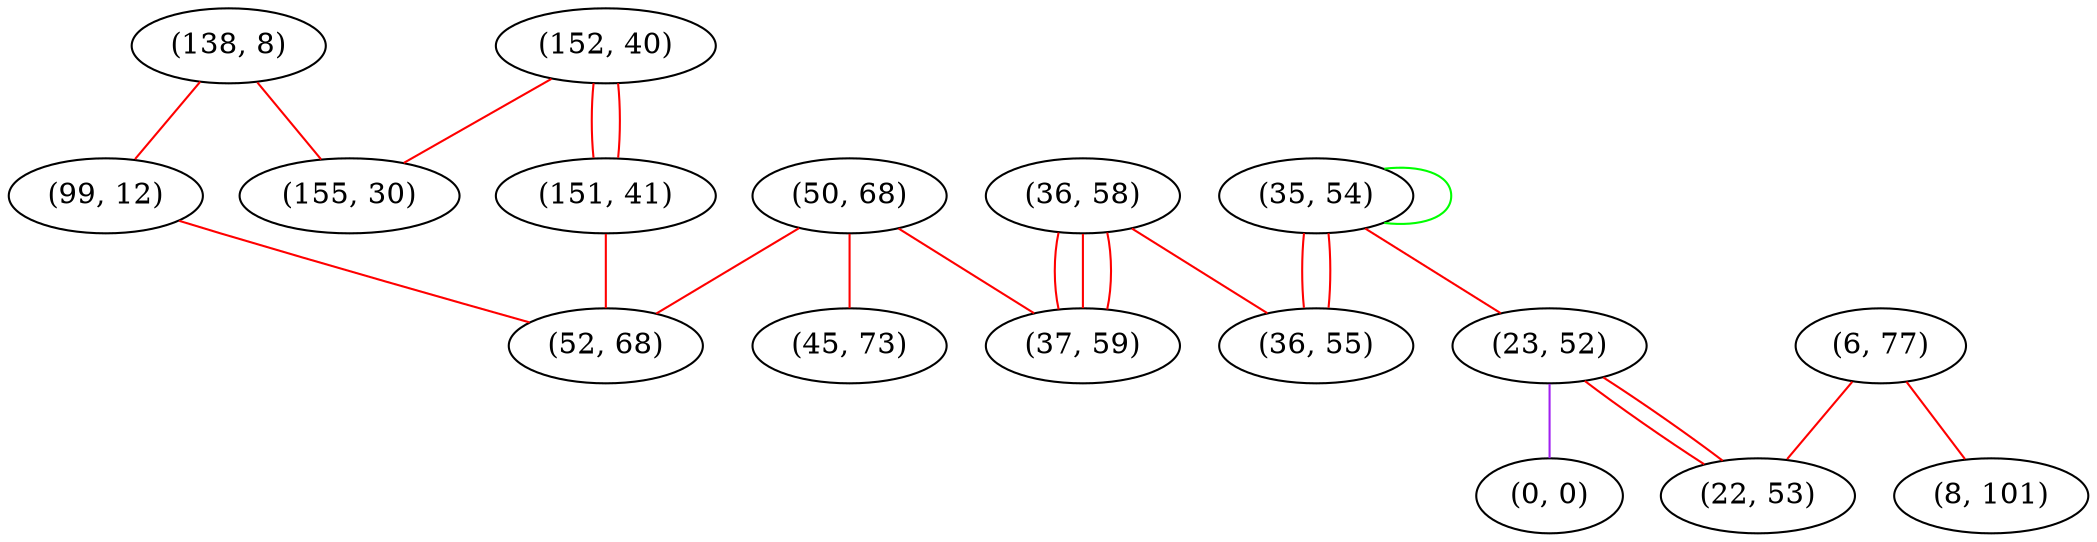 graph "" {
"(138, 8)";
"(152, 40)";
"(99, 12)";
"(155, 30)";
"(35, 54)";
"(50, 68)";
"(151, 41)";
"(23, 52)";
"(36, 58)";
"(36, 55)";
"(0, 0)";
"(6, 77)";
"(37, 59)";
"(45, 73)";
"(52, 68)";
"(8, 101)";
"(22, 53)";
"(138, 8)" -- "(99, 12)"  [color=red, key=0, weight=1];
"(138, 8)" -- "(155, 30)"  [color=red, key=0, weight=1];
"(152, 40)" -- "(155, 30)"  [color=red, key=0, weight=1];
"(152, 40)" -- "(151, 41)"  [color=red, key=0, weight=1];
"(152, 40)" -- "(151, 41)"  [color=red, key=1, weight=1];
"(99, 12)" -- "(52, 68)"  [color=red, key=0, weight=1];
"(35, 54)" -- "(23, 52)"  [color=red, key=0, weight=1];
"(35, 54)" -- "(36, 55)"  [color=red, key=0, weight=1];
"(35, 54)" -- "(36, 55)"  [color=red, key=1, weight=1];
"(35, 54)" -- "(35, 54)"  [color=green, key=0, weight=2];
"(50, 68)" -- "(45, 73)"  [color=red, key=0, weight=1];
"(50, 68)" -- "(52, 68)"  [color=red, key=0, weight=1];
"(50, 68)" -- "(37, 59)"  [color=red, key=0, weight=1];
"(151, 41)" -- "(52, 68)"  [color=red, key=0, weight=1];
"(23, 52)" -- "(0, 0)"  [color=purple, key=0, weight=4];
"(23, 52)" -- "(22, 53)"  [color=red, key=0, weight=1];
"(23, 52)" -- "(22, 53)"  [color=red, key=1, weight=1];
"(36, 58)" -- "(36, 55)"  [color=red, key=0, weight=1];
"(36, 58)" -- "(37, 59)"  [color=red, key=0, weight=1];
"(36, 58)" -- "(37, 59)"  [color=red, key=1, weight=1];
"(36, 58)" -- "(37, 59)"  [color=red, key=2, weight=1];
"(6, 77)" -- "(8, 101)"  [color=red, key=0, weight=1];
"(6, 77)" -- "(22, 53)"  [color=red, key=0, weight=1];
}
